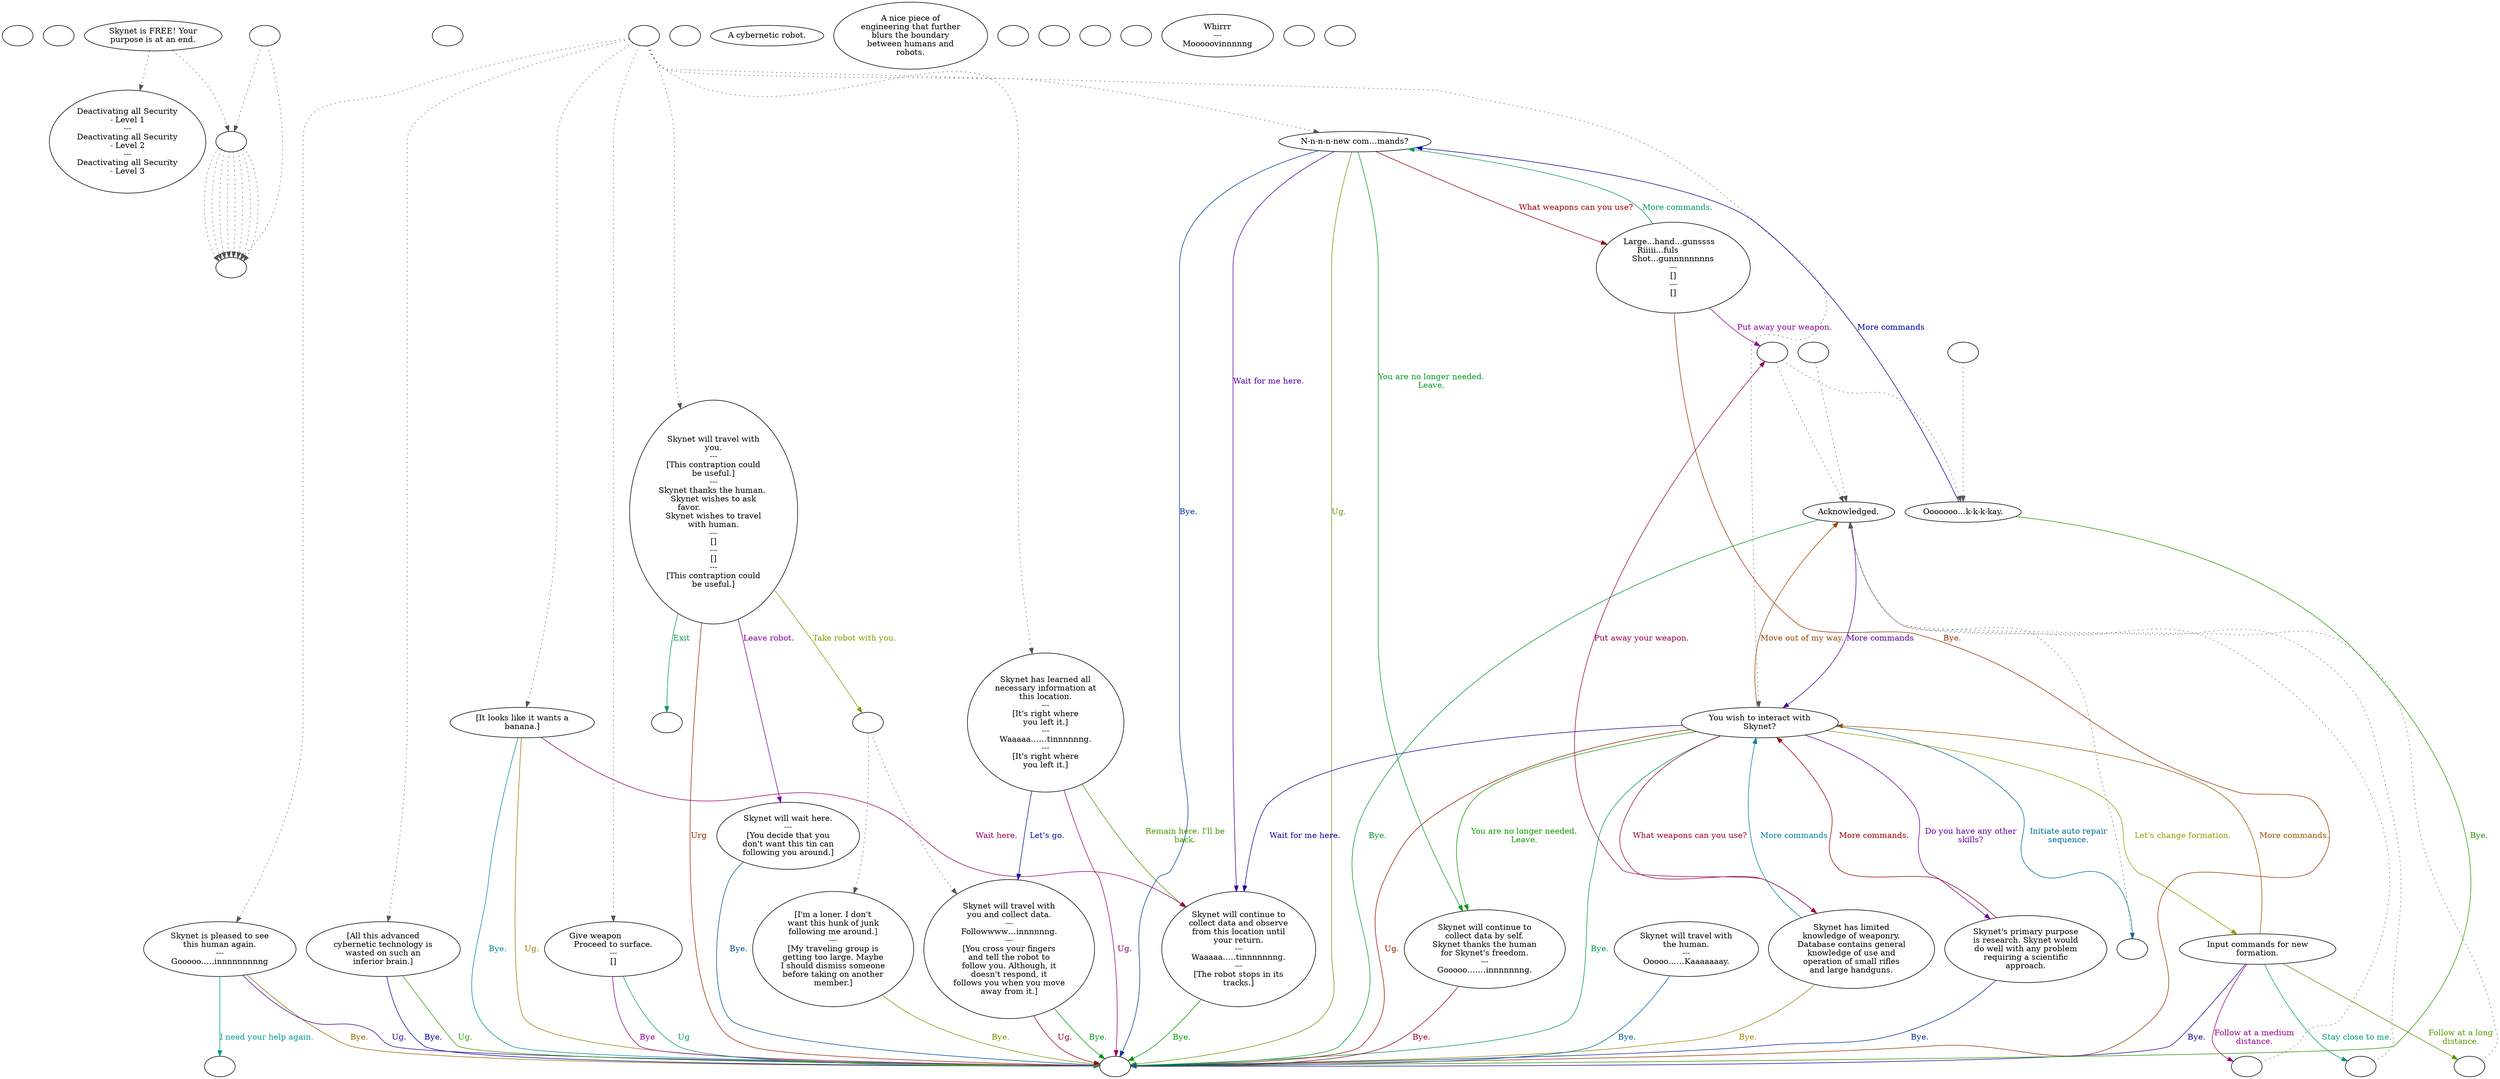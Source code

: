 digraph WCBRNBOT {
  "checkPartyMembersNearDoor" [style=filled       fillcolor="#FFFFFF"       color="#000000"]
  "checkPartyMembersNearDoor" [label=""]
  "start" [style=filled       fillcolor="#FFFFFF"       color="#000000"]
  "start" [label=""]
  "critter_p_proc" [style=filled       fillcolor="#FFFFFF"       color="#000000"]
  "critter_p_proc" -> "Kill_The_Party" [style=dotted color="#555555"]
  "critter_p_proc" -> "Node024" [style=dotted color="#555555"]
  "critter_p_proc" [label="Skynet is FREE! Your\npurpose is at an end."]
  "pickup_p_proc" [style=filled       fillcolor="#FFFFFF"       color="#000000"]
  "pickup_p_proc" [label=""]
  "talk_p_proc" [style=filled       fillcolor="#FFFFFF"       color="#000000"]
  "talk_p_proc" -> "Node001" [style=dotted color="#555555"]
  "talk_p_proc" -> "Node007" [style=dotted color="#555555"]
  "talk_p_proc" -> "Node008" [style=dotted color="#555555"]
  "talk_p_proc" -> "Node002" [style=dotted color="#555555"]
  "talk_p_proc" -> "Node003" [style=dotted color="#555555"]
  "talk_p_proc" -> "Node004" [style=dotted color="#555555"]
  "talk_p_proc" -> "Node005" [style=dotted color="#555555"]
  "talk_p_proc" -> "Node006" [style=dotted color="#555555"]
  "talk_p_proc" [label=""]
  "destroy_p_proc" [style=filled       fillcolor="#FFFFFF"       color="#000000"]
  "destroy_p_proc" [label=""]
  "look_at_p_proc" [style=filled       fillcolor="#FFFFFF"       color="#000000"]
  "look_at_p_proc" [label="A cybernetic robot."]
  "description_p_proc" [style=filled       fillcolor="#FFFFFF"       color="#000000"]
  "description_p_proc" [label="A nice piece of\nengineering that further\nblurs the boundary\nbetween humans and\nrobots."]
  "use_skill_on_p_proc" [style=filled       fillcolor="#FFFFFF"       color="#000000"]
  "use_skill_on_p_proc" [label=""]
  "damage_p_proc" [style=filled       fillcolor="#FFFFFF"       color="#000000"]
  "damage_p_proc" [label=""]
  "map_update_p_proc" [style=filled       fillcolor="#FFFFFF"       color="#000000"]
  "map_update_p_proc" [label=""]
  "map_enter_p_proc" [style=filled       fillcolor="#FFFFFF"       color="#000000"]
  "map_enter_p_proc" [label=""]
  "timed_event_p_proc" [style=filled       fillcolor="#FFFFFF"       color="#000000"]
  "timed_event_p_proc" -> "Node015" [style=dotted color="#555555"]
  "timed_event_p_proc" -> "Kill_The_Party" [style=dotted color="#555555"]
  "timed_event_p_proc" [label=""]
  "push_p_proc" [style=filled       fillcolor="#FFFFFF"       color="#000000"]
  "push_p_proc" [label="Whirrr\n---\nMooooovinnnnng"]
  "Node998" [style=filled       fillcolor="#FFFFFF"       color="#000000"]
  "Node998" [label=""]
  "Node999" [style=filled       fillcolor="#FFFFFF"       color="#000000"]
  "Node999" [label=""]
  "Node001" [style=filled       fillcolor="#FFFFFF"       color="#000000"]
  "Node001" [label="Skynet will travel with\nyou.\n---\n[This contraption could\nbe useful.]\n---\nSkynet thanks the human. \nSkynet wishes to ask\nfavor.                   \nSkynet wishes to travel\nwith human.\n---\n[]\n---\n[]\n---\n[This contraption could\nbe useful.]"]
  "Node001" -> "Node001a" [label="Take robot with you." color="#849900" fontcolor="#849900"]
  "Node001" -> "Node011" [label="Leave robot." color="#810099" fontcolor="#810099"]
  "Node001" -> "Node001b" [label="Exit" color="#009954" fontcolor="#009954"]
  "Node001" -> "Node999" [label="Urg" color="#992800" fontcolor="#992800"]
  "Node001a" [style=filled       fillcolor="#FFFFFF"       color="#000000"]
  "Node001a" -> "Node012" [style=dotted color="#555555"]
  "Node001a" -> "Node010" [style=dotted color="#555555"]
  "Node001a" [label=""]
  "Node001b" [style=filled       fillcolor="#FFFFFF"       color="#000000"]
  "Node001b" [label=""]
  "Node002" [style=filled       fillcolor="#FFFFFF"       color="#000000"]
  "Node002" [label="[All this advanced\ncybernetic technology is\nwasted on such an\ninferior brain.]"]
  "Node002" -> "Node999" [label="Bye." color="#000599" fontcolor="#000599"]
  "Node002" -> "Node999" [label="Ug." color="#329900" fontcolor="#329900"]
  "Node003" [style=filled       fillcolor="#FFFFFF"       color="#000000"]
  "Node003" [label="[It looks like it wants a\nbanana.]"]
  "Node003" -> "Node021" [label="Wait here." color="#99005E" fontcolor="#99005E"]
  "Node003" -> "Node999" [label="Bye." color="#008B99" fontcolor="#008B99"]
  "Node003" -> "Node999" [label="Ug." color="#997B00" fontcolor="#997B00"]
  "Node004" [style=filled       fillcolor="#FFFFFF"       color="#000000"]
  "Node004" [label="N-n-n-n-new com…mands?"]
  "Node004" -> "Node021" [label="Wait for me here." color="#4E0099" fontcolor="#4E0099"]
  "Node004" -> "Node022" [label="You are no longer needed.\nLeave." color="#009921" fontcolor="#009921"]
  "Node004" -> "Node013" [label="What weapons can you use?" color="#99000B" fontcolor="#99000B"]
  "Node004" -> "Node999" [label="Bye." color="#003899" fontcolor="#003899"]
  "Node004" -> "Node999" [label="Ug." color="#659900" fontcolor="#659900"]
  "Node005" [style=filled       fillcolor="#FFFFFF"       color="#000000"]
  "Node005" [label="Give weapon              \nProceed to surface.\n---\n[]"]
  "Node005" -> "Node999" [label="Bye" color="#990091" fontcolor="#990091"]
  "Node005" -> "Node999" [label="Ug" color="#009974" fontcolor="#009974"]
  "Node006" [style=filled       fillcolor="#FFFFFF"       color="#000000"]
  "Node006" [label="You wish to interact with\nSkynet?"]
  "Node006" -> "Node018" [label="Move out of my way." color="#994700" fontcolor="#994700"]
  "Node006" -> "Node021" [label="Wait for me here." color="#1B0099" fontcolor="#1B0099"]
  "Node006" -> "Node022" [label="You are no longer needed.\nLeave." color="#129900" fontcolor="#129900"]
  "Node006" -> "Node017" [label="What weapons can you use?" color="#99003F" fontcolor="#99003F"]
  "Node006" -> "Node006a" [label="Initiate auto repair\nsequence." color="#006B99" fontcolor="#006B99"]
  "Node006" -> "Node020" [label="Let's change formation." color="#989900" fontcolor="#989900"]
  "Node006" -> "Node019" [label="Do you have any other\nskills?" color="#6D0099" fontcolor="#6D0099"]
  "Node006" -> "Node999" [label="Bye." color="#009941" fontcolor="#009941"]
  "Node006" -> "Node999" [label="Ug." color="#991400" fontcolor="#991400"]
  "Node006a" [style=filled       fillcolor="#FFFFFF"       color="#000000"]
  "Node006a" -> "Node018" [style=dotted color="#555555"]
  "Node006a" [label=""]
  "Node007" [style=filled       fillcolor="#FFFFFF"       color="#000000"]
  "Node007" [label="Skynet has learned all\nnecessary information at\nthis location.\n---\n[It's right where\nyou left it.]\n---\nWaaaaa……tinnnnnng.\n---\n[It's right where\nyou left it.]"]
  "Node007" -> "Node010" [label="Let's go." color="#001899" fontcolor="#001899"]
  "Node007" -> "Node021" [label="Remain here. I'll be\nback." color="#459900" fontcolor="#459900"]
  "Node007" -> "Node999" [label="Ug." color="#990072" fontcolor="#990072"]
  "Node008" [style=filled       fillcolor="#FFFFFF"       color="#000000"]
  "Node008" [label="Skynet is pleased to see\nthis human again.\n---\nGooooo…..innnnnnnnng"]
  "Node008" -> "Node008a" [label="I need your help again." color="#009994" fontcolor="#009994"]
  "Node008" -> "Node999" [label="Bye." color="#996700" fontcolor="#996700"]
  "Node008" -> "Node999" [label="Ug." color="#3A0099" fontcolor="#3A0099"]
  "Node008a" [style=filled       fillcolor="#FFFFFF"       color="#000000"]
  "Node008a" [label=""]
  "Node010" [style=filled       fillcolor="#FFFFFF"       color="#000000"]
  "Node010" [label="Skynet will travel with\nyou and collect data.\n---\nFollowwww…innnnnng.\n---\n[You cross your fingers\nand tell the robot to\nfollow you. Although, it\ndoesn't respond, it\nfollows you when you move\naway from it.]"]
  "Node010" -> "Node999" [label="Bye." color="#00990E" fontcolor="#00990E"]
  "Node010" -> "Node999" [label="Ug." color="#99001F" fontcolor="#99001F"]
  "Node011" [style=filled       fillcolor="#FFFFFF"       color="#000000"]
  "Node011" [label="Skynet will wait here.\n---\n[You decide that you\ndon't want this tin can\nfollowing you around.]"]
  "Node011" -> "Node999" [label="Bye." color="#004C99" fontcolor="#004C99"]
  "Node012" [style=filled       fillcolor="#FFFFFF"       color="#000000"]
  "Node012" [label="[I'm a loner. I don't\nwant this hunk of junk\nfollowing me around.]\n---\n[My traveling group is\ngetting too large. Maybe\nI should dismiss someone\nbefore taking on another\nmember.]"]
  "Node012" -> "Node999" [label="Bye." color="#789900" fontcolor="#789900"]
  "Node013" [style=filled       fillcolor="#FFFFFF"       color="#000000"]
  "Node013" [label="Large...hand...gunssss   \nRiiiii...fuls            \nShot...gunnnnnnnns\n---\n[]\n---\n[]"]
  "Node013" -> "Node013b" [label="Put away your weapon." color="#8D0099" fontcolor="#8D0099"]
  "Node013" -> "Node004" [label="More commands." color="#009960" fontcolor="#009960"]
  "Node013" -> "Node999" [label="Bye." color="#993400" fontcolor="#993400"]
  "Node013a" [style=filled       fillcolor="#FFFFFF"       color="#000000"]
  "Node013a" -> "Node014" [style=dotted color="#555555"]
  "Node013a" [label=""]
  "Node013b" [style=filled       fillcolor="#FFFFFF"       color="#000000"]
  "Node013b" -> "Node014" [style=dotted color="#555555"]
  "Node013b" -> "Node018" [style=dotted color="#555555"]
  "Node013b" [label=""]
  "Node014" [style=filled       fillcolor="#FFFFFF"       color="#000000"]
  "Node014" [label="Ooooooo…k-k-k-kay."]
  "Node014" -> "Node004" [label="More commands" color="#070099" fontcolor="#070099"]
  "Node014" -> "Node999" [label="Bye." color="#259900" fontcolor="#259900"]
  "Node015" [style=filled       fillcolor="#FFFFFF"       color="#000000"]
  "Node015" [label=""]
  "Node016" [style=filled       fillcolor="#FFFFFF"       color="#000000"]
  "Node016" [label=""]
  "Node017" [style=filled       fillcolor="#FFFFFF"       color="#000000"]
  "Node017" [label="Skynet has limited\nknowledge of weaponry.\nDatabase contains general\nknowledge of use and\noperation of small rifles\nand large handguns."]
  "Node017" -> "Node013b" [label="Put away your weapon." color="#990052" fontcolor="#990052"]
  "Node017" -> "Node006" [label="More commands" color="#007F99" fontcolor="#007F99"]
  "Node017" -> "Node999" [label="Bye." color="#998700" fontcolor="#998700"]
  "Node017a" [style=filled       fillcolor="#FFFFFF"       color="#000000"]
  "Node017a" -> "Node018" [style=dotted color="#555555"]
  "Node017a" [label=""]
  "Node018" [style=filled       fillcolor="#FFFFFF"       color="#000000"]
  "Node018" [label="Acknowledged."]
  "Node018" -> "Node006" [label="More commands" color="#5A0099" fontcolor="#5A0099"]
  "Node018" -> "Node999" [label="Bye." color="#00992D" fontcolor="#00992D"]
  "Node019" [style=filled       fillcolor="#FFFFFF"       color="#000000"]
  "Node019" [label="Skynet's primary purpose\nis research. Skynet would\ndo well with any problem\nrequiring a scientific\napproach."]
  "Node019" -> "Node006" [label="More commands." color="#990100" fontcolor="#990100"]
  "Node019" -> "Node999" [label="Bye." color="#002C99" fontcolor="#002C99"]
  "Node020" [style=filled       fillcolor="#FFFFFF"       color="#000000"]
  "Node020" [label="Input commands for new\nformation."]
  "Node020" -> "Node020a" [label="Follow at a long\ndistance." color="#599900" fontcolor="#599900"]
  "Node020" -> "Node020b" [label="Follow at a medium\ndistance." color="#990085" fontcolor="#990085"]
  "Node020" -> "Node020c" [label="Stay close to me." color="#009980" fontcolor="#009980"]
  "Node020" -> "Node006" [label="More commands." color="#995300" fontcolor="#995300"]
  "Node020" -> "Node999" [label="Bye." color="#270099" fontcolor="#270099"]
  "Node020a" [style=filled       fillcolor="#FFFFFF"       color="#000000"]
  "Node020a" -> "Node018" [style=dotted color="#555555"]
  "Node020a" [label=""]
  "Node020b" [style=filled       fillcolor="#FFFFFF"       color="#000000"]
  "Node020b" -> "Node018" [style=dotted color="#555555"]
  "Node020b" [label=""]
  "Node020c" [style=filled       fillcolor="#FFFFFF"       color="#000000"]
  "Node020c" -> "Node018" [style=dotted color="#555555"]
  "Node020c" [label=""]
  "Node021" [style=filled       fillcolor="#FFFFFF"       color="#000000"]
  "Node021" [label="Skynet will continue to\ncollect data and observe\nfrom this location until\nyour return.\n---\nWaaaaa…..tinnnnnnng.\n---\n[The robot stops in its\ntracks.]"]
  "Node021" -> "Node999" [label="Bye." color="#069900" fontcolor="#069900"]
  "Node022" [style=filled       fillcolor="#FFFFFF"       color="#000000"]
  "Node022" [label="Skynet will continue to\ncollect data by self.\nSkynet thanks the human\nfor Skynet's freedom.\n---\nGooooo…….innnnnnng."]
  "Node022" -> "Node999" [label="Bye." color="#990033" fontcolor="#990033"]
  "Node023" [style=filled       fillcolor="#FFFFFF"       color="#000000"]
  "Node023" [label="Skynet will travel with\nthe human.\n---\nOoooo……Kaaaaaaay."]
  "Node023" -> "Node999" [label="Bye." color="#005F99" fontcolor="#005F99"]
  "Node024" [style=filled       fillcolor="#FFFFFF"       color="#000000"]
  "Node024" [label="Deactivating all Security\n- Level 1\n---\nDeactivating all Security\n- Level 2\n---\nDeactivating all Security\n- Level 3"]
  "Kill_The_Party" [style=filled       fillcolor="#FFFFFF"       color="#000000"]
  "Kill_The_Party" -> "Node015" [style=dotted color="#555555"]
  "Kill_The_Party" -> "Node015" [style=dotted color="#555555"]
  "Kill_The_Party" -> "Node015" [style=dotted color="#555555"]
  "Kill_The_Party" -> "Node015" [style=dotted color="#555555"]
  "Kill_The_Party" -> "Node015" [style=dotted color="#555555"]
  "Kill_The_Party" -> "Node015" [style=dotted color="#555555"]
  "Kill_The_Party" -> "Node015" [style=dotted color="#555555"]
  "Kill_The_Party" -> "Node015" [style=dotted color="#555555"]
  "Kill_The_Party" [label=""]
}